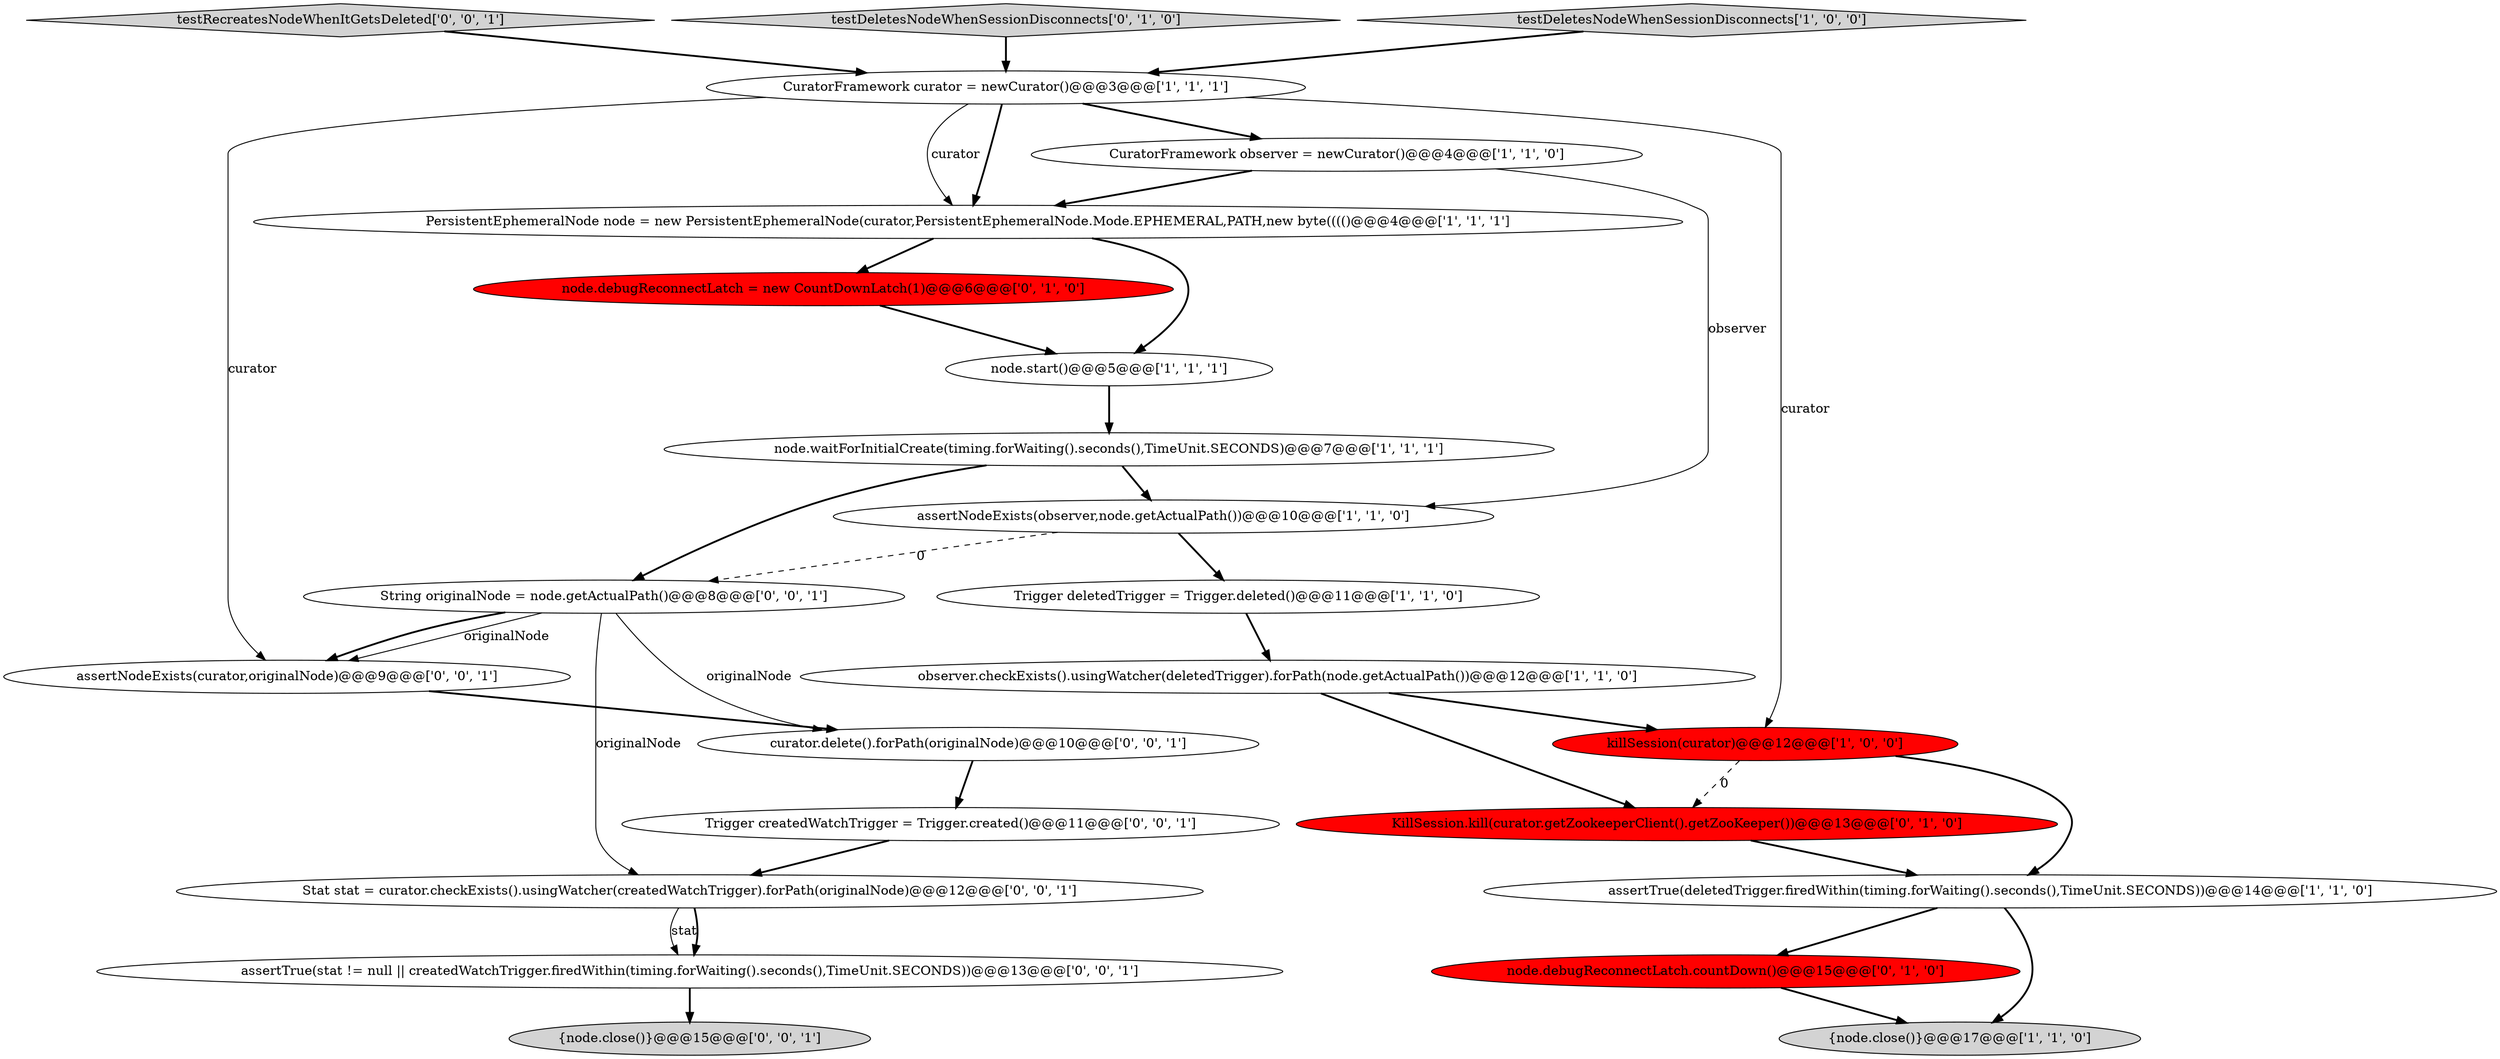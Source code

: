 digraph {
13 [style = filled, label = "KillSession.kill(curator.getZookeeperClient().getZooKeeper())@@@13@@@['0', '1', '0']", fillcolor = red, shape = ellipse image = "AAA1AAABBB2BBB"];
16 [style = filled, label = "testRecreatesNodeWhenItGetsDeleted['0', '0', '1']", fillcolor = lightgray, shape = diamond image = "AAA0AAABBB3BBB"];
19 [style = filled, label = "Trigger createdWatchTrigger = Trigger.created()@@@11@@@['0', '0', '1']", fillcolor = white, shape = ellipse image = "AAA0AAABBB3BBB"];
2 [style = filled, label = "killSession(curator)@@@12@@@['1', '0', '0']", fillcolor = red, shape = ellipse image = "AAA1AAABBB1BBB"];
11 [style = filled, label = "node.waitForInitialCreate(timing.forWaiting().seconds(),TimeUnit.SECONDS)@@@7@@@['1', '1', '1']", fillcolor = white, shape = ellipse image = "AAA0AAABBB1BBB"];
15 [style = filled, label = "testDeletesNodeWhenSessionDisconnects['0', '1', '0']", fillcolor = lightgray, shape = diamond image = "AAA0AAABBB2BBB"];
4 [style = filled, label = "testDeletesNodeWhenSessionDisconnects['1', '0', '0']", fillcolor = lightgray, shape = diamond image = "AAA0AAABBB1BBB"];
6 [style = filled, label = "observer.checkExists().usingWatcher(deletedTrigger).forPath(node.getActualPath())@@@12@@@['1', '1', '0']", fillcolor = white, shape = ellipse image = "AAA0AAABBB1BBB"];
7 [style = filled, label = "Trigger deletedTrigger = Trigger.deleted()@@@11@@@['1', '1', '0']", fillcolor = white, shape = ellipse image = "AAA0AAABBB1BBB"];
20 [style = filled, label = "assertNodeExists(curator,originalNode)@@@9@@@['0', '0', '1']", fillcolor = white, shape = ellipse image = "AAA0AAABBB3BBB"];
8 [style = filled, label = "assertTrue(deletedTrigger.firedWithin(timing.forWaiting().seconds(),TimeUnit.SECONDS))@@@14@@@['1', '1', '0']", fillcolor = white, shape = ellipse image = "AAA0AAABBB1BBB"];
23 [style = filled, label = "Stat stat = curator.checkExists().usingWatcher(createdWatchTrigger).forPath(originalNode)@@@12@@@['0', '0', '1']", fillcolor = white, shape = ellipse image = "AAA0AAABBB3BBB"];
12 [style = filled, label = "node.debugReconnectLatch = new CountDownLatch(1)@@@6@@@['0', '1', '0']", fillcolor = red, shape = ellipse image = "AAA1AAABBB2BBB"];
22 [style = filled, label = "{node.close()}@@@15@@@['0', '0', '1']", fillcolor = lightgray, shape = ellipse image = "AAA0AAABBB3BBB"];
18 [style = filled, label = "assertTrue(stat != null || createdWatchTrigger.firedWithin(timing.forWaiting().seconds(),TimeUnit.SECONDS))@@@13@@@['0', '0', '1']", fillcolor = white, shape = ellipse image = "AAA0AAABBB3BBB"];
3 [style = filled, label = "CuratorFramework observer = newCurator()@@@4@@@['1', '1', '0']", fillcolor = white, shape = ellipse image = "AAA0AAABBB1BBB"];
9 [style = filled, label = "{node.close()}@@@17@@@['1', '1', '0']", fillcolor = lightgray, shape = ellipse image = "AAA0AAABBB1BBB"];
5 [style = filled, label = "assertNodeExists(observer,node.getActualPath())@@@10@@@['1', '1', '0']", fillcolor = white, shape = ellipse image = "AAA0AAABBB1BBB"];
0 [style = filled, label = "PersistentEphemeralNode node = new PersistentEphemeralNode(curator,PersistentEphemeralNode.Mode.EPHEMERAL,PATH,new byte(((()@@@4@@@['1', '1', '1']", fillcolor = white, shape = ellipse image = "AAA0AAABBB1BBB"];
21 [style = filled, label = "curator.delete().forPath(originalNode)@@@10@@@['0', '0', '1']", fillcolor = white, shape = ellipse image = "AAA0AAABBB3BBB"];
1 [style = filled, label = "node.start()@@@5@@@['1', '1', '1']", fillcolor = white, shape = ellipse image = "AAA0AAABBB1BBB"];
10 [style = filled, label = "CuratorFramework curator = newCurator()@@@3@@@['1', '1', '1']", fillcolor = white, shape = ellipse image = "AAA0AAABBB1BBB"];
14 [style = filled, label = "node.debugReconnectLatch.countDown()@@@15@@@['0', '1', '0']", fillcolor = red, shape = ellipse image = "AAA1AAABBB2BBB"];
17 [style = filled, label = "String originalNode = node.getActualPath()@@@8@@@['0', '0', '1']", fillcolor = white, shape = ellipse image = "AAA0AAABBB3BBB"];
4->10 [style = bold, label=""];
15->10 [style = bold, label=""];
10->2 [style = solid, label="curator"];
17->21 [style = solid, label="originalNode"];
21->19 [style = bold, label=""];
16->10 [style = bold, label=""];
0->12 [style = bold, label=""];
10->20 [style = solid, label="curator"];
8->14 [style = bold, label=""];
10->3 [style = bold, label=""];
17->20 [style = solid, label="originalNode"];
12->1 [style = bold, label=""];
3->0 [style = bold, label=""];
1->11 [style = bold, label=""];
6->2 [style = bold, label=""];
20->21 [style = bold, label=""];
11->5 [style = bold, label=""];
18->22 [style = bold, label=""];
5->17 [style = dashed, label="0"];
17->23 [style = solid, label="originalNode"];
0->1 [style = bold, label=""];
19->23 [style = bold, label=""];
6->13 [style = bold, label=""];
2->13 [style = dashed, label="0"];
10->0 [style = bold, label=""];
7->6 [style = bold, label=""];
8->9 [style = bold, label=""];
5->7 [style = bold, label=""];
11->17 [style = bold, label=""];
14->9 [style = bold, label=""];
23->18 [style = solid, label="stat"];
13->8 [style = bold, label=""];
10->0 [style = solid, label="curator"];
23->18 [style = bold, label=""];
3->5 [style = solid, label="observer"];
2->8 [style = bold, label=""];
17->20 [style = bold, label=""];
}
